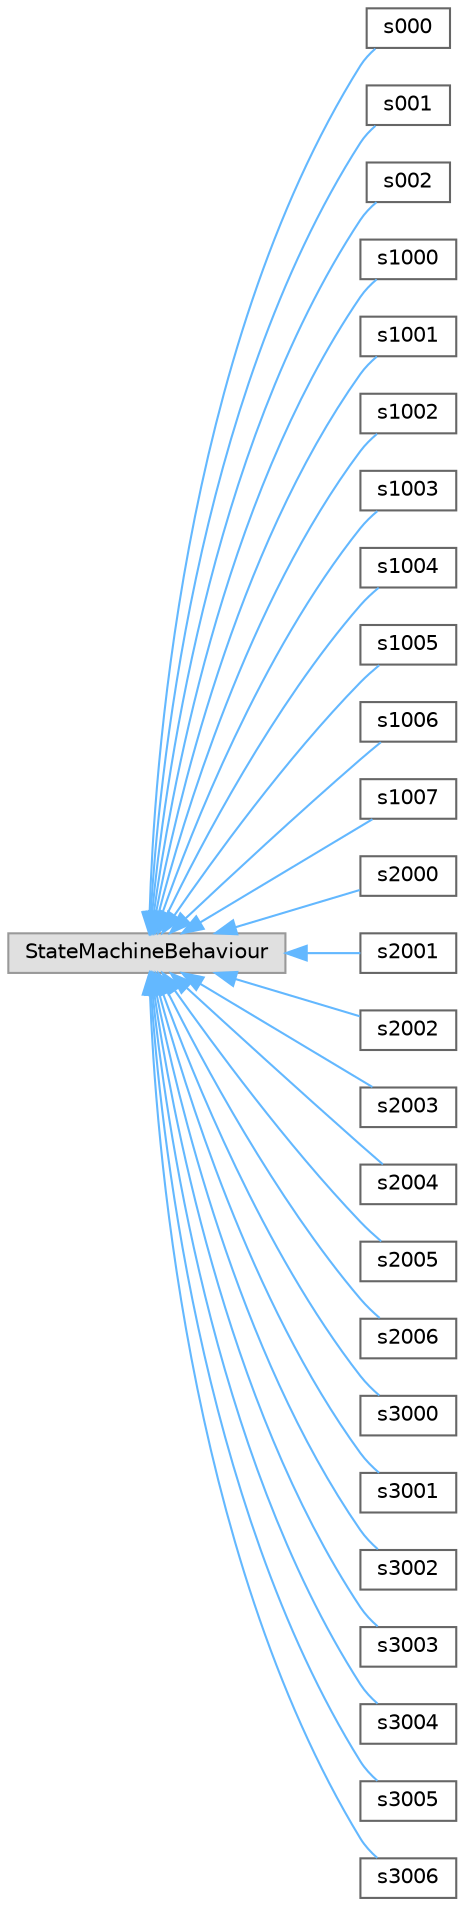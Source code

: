 digraph "Graphical Class Hierarchy"
{
 // LATEX_PDF_SIZE
  bgcolor="transparent";
  edge [fontname=Helvetica,fontsize=10,labelfontname=Helvetica,labelfontsize=10];
  node [fontname=Helvetica,fontsize=10,shape=box,height=0.2,width=0.4];
  rankdir="LR";
  Node0 [id="Node000000",label="StateMachineBehaviour",height=0.2,width=0.4,color="grey60", fillcolor="#E0E0E0", style="filled",tooltip=" "];
  Node0 -> Node1 [id="edge48_Node000000_Node000001",dir="back",color="steelblue1",style="solid",tooltip=" "];
  Node1 [id="Node000001",label="s000",height=0.2,width=0.4,color="grey40", fillcolor="white", style="filled",URL="$classs000.html",tooltip=" "];
  Node0 -> Node2 [id="edge49_Node000000_Node000002",dir="back",color="steelblue1",style="solid",tooltip=" "];
  Node2 [id="Node000002",label="s001",height=0.2,width=0.4,color="grey40", fillcolor="white", style="filled",URL="$classs001.html",tooltip=" "];
  Node0 -> Node3 [id="edge50_Node000000_Node000003",dir="back",color="steelblue1",style="solid",tooltip=" "];
  Node3 [id="Node000003",label="s002",height=0.2,width=0.4,color="grey40", fillcolor="white", style="filled",URL="$classs002.html",tooltip=" "];
  Node0 -> Node4 [id="edge51_Node000000_Node000004",dir="back",color="steelblue1",style="solid",tooltip=" "];
  Node4 [id="Node000004",label="s1000",height=0.2,width=0.4,color="grey40", fillcolor="white", style="filled",URL="$classs1000.html",tooltip=" "];
  Node0 -> Node5 [id="edge52_Node000000_Node000005",dir="back",color="steelblue1",style="solid",tooltip=" "];
  Node5 [id="Node000005",label="s1001",height=0.2,width=0.4,color="grey40", fillcolor="white", style="filled",URL="$classs1001.html",tooltip=" "];
  Node0 -> Node6 [id="edge53_Node000000_Node000006",dir="back",color="steelblue1",style="solid",tooltip=" "];
  Node6 [id="Node000006",label="s1002",height=0.2,width=0.4,color="grey40", fillcolor="white", style="filled",URL="$classs1002.html",tooltip=" "];
  Node0 -> Node7 [id="edge54_Node000000_Node000007",dir="back",color="steelblue1",style="solid",tooltip=" "];
  Node7 [id="Node000007",label="s1003",height=0.2,width=0.4,color="grey40", fillcolor="white", style="filled",URL="$classs1003.html",tooltip=" "];
  Node0 -> Node8 [id="edge55_Node000000_Node000008",dir="back",color="steelblue1",style="solid",tooltip=" "];
  Node8 [id="Node000008",label="s1004",height=0.2,width=0.4,color="grey40", fillcolor="white", style="filled",URL="$classs1004.html",tooltip=" "];
  Node0 -> Node9 [id="edge56_Node000000_Node000009",dir="back",color="steelblue1",style="solid",tooltip=" "];
  Node9 [id="Node000009",label="s1005",height=0.2,width=0.4,color="grey40", fillcolor="white", style="filled",URL="$classs1005.html",tooltip=" "];
  Node0 -> Node10 [id="edge57_Node000000_Node000010",dir="back",color="steelblue1",style="solid",tooltip=" "];
  Node10 [id="Node000010",label="s1006",height=0.2,width=0.4,color="grey40", fillcolor="white", style="filled",URL="$classs1006.html",tooltip=" "];
  Node0 -> Node11 [id="edge58_Node000000_Node000011",dir="back",color="steelblue1",style="solid",tooltip=" "];
  Node11 [id="Node000011",label="s1007",height=0.2,width=0.4,color="grey40", fillcolor="white", style="filled",URL="$classs1007.html",tooltip=" "];
  Node0 -> Node12 [id="edge59_Node000000_Node000012",dir="back",color="steelblue1",style="solid",tooltip=" "];
  Node12 [id="Node000012",label="s2000",height=0.2,width=0.4,color="grey40", fillcolor="white", style="filled",URL="$classs2000.html",tooltip=" "];
  Node0 -> Node13 [id="edge60_Node000000_Node000013",dir="back",color="steelblue1",style="solid",tooltip=" "];
  Node13 [id="Node000013",label="s2001",height=0.2,width=0.4,color="grey40", fillcolor="white", style="filled",URL="$classs2001.html",tooltip=" "];
  Node0 -> Node14 [id="edge61_Node000000_Node000014",dir="back",color="steelblue1",style="solid",tooltip=" "];
  Node14 [id="Node000014",label="s2002",height=0.2,width=0.4,color="grey40", fillcolor="white", style="filled",URL="$classs2002.html",tooltip=" "];
  Node0 -> Node15 [id="edge62_Node000000_Node000015",dir="back",color="steelblue1",style="solid",tooltip=" "];
  Node15 [id="Node000015",label="s2003",height=0.2,width=0.4,color="grey40", fillcolor="white", style="filled",URL="$classs2003.html",tooltip=" "];
  Node0 -> Node16 [id="edge63_Node000000_Node000016",dir="back",color="steelblue1",style="solid",tooltip=" "];
  Node16 [id="Node000016",label="s2004",height=0.2,width=0.4,color="grey40", fillcolor="white", style="filled",URL="$classs2004.html",tooltip=" "];
  Node0 -> Node17 [id="edge64_Node000000_Node000017",dir="back",color="steelblue1",style="solid",tooltip=" "];
  Node17 [id="Node000017",label="s2005",height=0.2,width=0.4,color="grey40", fillcolor="white", style="filled",URL="$classs2005.html",tooltip=" "];
  Node0 -> Node18 [id="edge65_Node000000_Node000018",dir="back",color="steelblue1",style="solid",tooltip=" "];
  Node18 [id="Node000018",label="s2006",height=0.2,width=0.4,color="grey40", fillcolor="white", style="filled",URL="$classs2006.html",tooltip=" "];
  Node0 -> Node19 [id="edge66_Node000000_Node000019",dir="back",color="steelblue1",style="solid",tooltip=" "];
  Node19 [id="Node000019",label="s3000",height=0.2,width=0.4,color="grey40", fillcolor="white", style="filled",URL="$classs3000.html",tooltip=" "];
  Node0 -> Node20 [id="edge67_Node000000_Node000020",dir="back",color="steelblue1",style="solid",tooltip=" "];
  Node20 [id="Node000020",label="s3001",height=0.2,width=0.4,color="grey40", fillcolor="white", style="filled",URL="$classs3001.html",tooltip=" "];
  Node0 -> Node21 [id="edge68_Node000000_Node000021",dir="back",color="steelblue1",style="solid",tooltip=" "];
  Node21 [id="Node000021",label="s3002",height=0.2,width=0.4,color="grey40", fillcolor="white", style="filled",URL="$classs3002.html",tooltip=" "];
  Node0 -> Node22 [id="edge69_Node000000_Node000022",dir="back",color="steelblue1",style="solid",tooltip=" "];
  Node22 [id="Node000022",label="s3003",height=0.2,width=0.4,color="grey40", fillcolor="white", style="filled",URL="$classs3003.html",tooltip=" "];
  Node0 -> Node23 [id="edge70_Node000000_Node000023",dir="back",color="steelblue1",style="solid",tooltip=" "];
  Node23 [id="Node000023",label="s3004",height=0.2,width=0.4,color="grey40", fillcolor="white", style="filled",URL="$classs3004.html",tooltip=" "];
  Node0 -> Node24 [id="edge71_Node000000_Node000024",dir="back",color="steelblue1",style="solid",tooltip=" "];
  Node24 [id="Node000024",label="s3005",height=0.2,width=0.4,color="grey40", fillcolor="white", style="filled",URL="$classs3005.html",tooltip=" "];
  Node0 -> Node25 [id="edge72_Node000000_Node000025",dir="back",color="steelblue1",style="solid",tooltip=" "];
  Node25 [id="Node000025",label="s3006",height=0.2,width=0.4,color="grey40", fillcolor="white", style="filled",URL="$classs3006.html",tooltip=" "];
}

